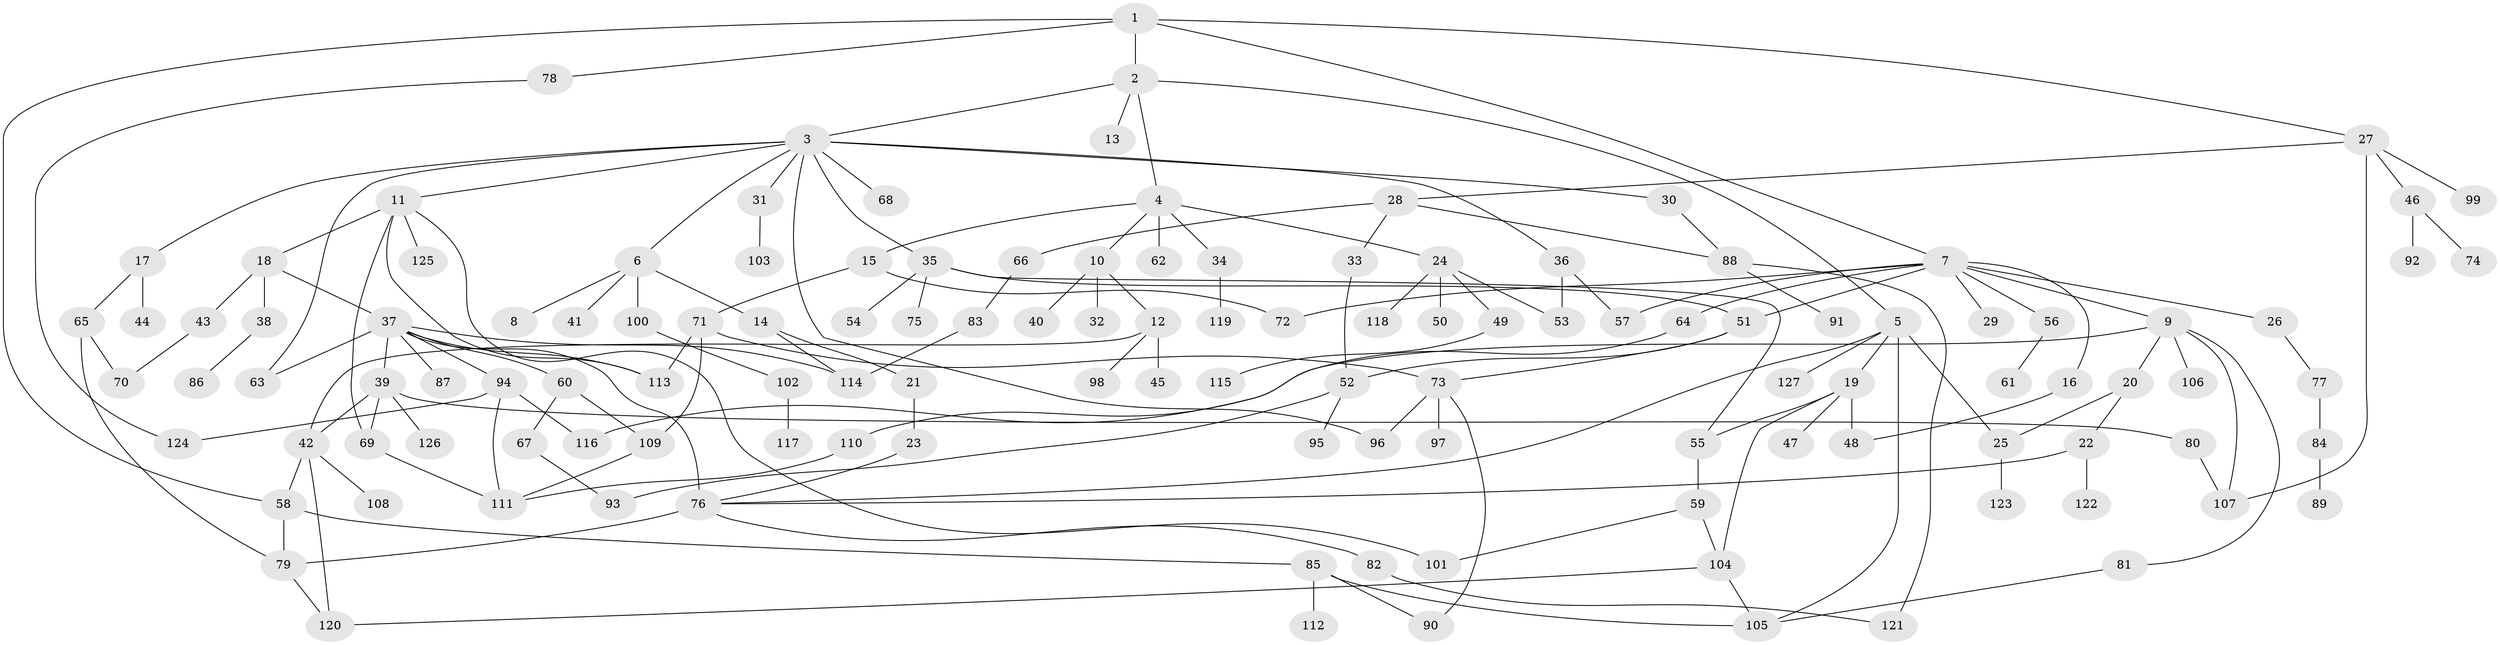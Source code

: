 // coarse degree distribution, {2: 0.2727272727272727, 9: 0.012987012987012988, 4: 0.22077922077922077, 1: 0.2077922077922078, 3: 0.12987012987012986, 7: 0.012987012987012988, 5: 0.07792207792207792, 10: 0.012987012987012988, 6: 0.03896103896103896, 8: 0.012987012987012988}
// Generated by graph-tools (version 1.1) at 2025/36/03/04/25 23:36:00]
// undirected, 127 vertices, 169 edges
graph export_dot {
  node [color=gray90,style=filled];
  1;
  2;
  3;
  4;
  5;
  6;
  7;
  8;
  9;
  10;
  11;
  12;
  13;
  14;
  15;
  16;
  17;
  18;
  19;
  20;
  21;
  22;
  23;
  24;
  25;
  26;
  27;
  28;
  29;
  30;
  31;
  32;
  33;
  34;
  35;
  36;
  37;
  38;
  39;
  40;
  41;
  42;
  43;
  44;
  45;
  46;
  47;
  48;
  49;
  50;
  51;
  52;
  53;
  54;
  55;
  56;
  57;
  58;
  59;
  60;
  61;
  62;
  63;
  64;
  65;
  66;
  67;
  68;
  69;
  70;
  71;
  72;
  73;
  74;
  75;
  76;
  77;
  78;
  79;
  80;
  81;
  82;
  83;
  84;
  85;
  86;
  87;
  88;
  89;
  90;
  91;
  92;
  93;
  94;
  95;
  96;
  97;
  98;
  99;
  100;
  101;
  102;
  103;
  104;
  105;
  106;
  107;
  108;
  109;
  110;
  111;
  112;
  113;
  114;
  115;
  116;
  117;
  118;
  119;
  120;
  121;
  122;
  123;
  124;
  125;
  126;
  127;
  1 -- 2;
  1 -- 7;
  1 -- 27;
  1 -- 78;
  1 -- 58;
  2 -- 3;
  2 -- 4;
  2 -- 5;
  2 -- 13;
  3 -- 6;
  3 -- 11;
  3 -- 17;
  3 -- 30;
  3 -- 31;
  3 -- 35;
  3 -- 36;
  3 -- 68;
  3 -- 96;
  3 -- 63;
  4 -- 10;
  4 -- 15;
  4 -- 24;
  4 -- 34;
  4 -- 62;
  5 -- 19;
  5 -- 76;
  5 -- 127;
  5 -- 105;
  5 -- 25;
  6 -- 8;
  6 -- 14;
  6 -- 41;
  6 -- 100;
  7 -- 9;
  7 -- 16;
  7 -- 26;
  7 -- 29;
  7 -- 51;
  7 -- 56;
  7 -- 57;
  7 -- 64;
  7 -- 72;
  9 -- 20;
  9 -- 81;
  9 -- 106;
  9 -- 116;
  9 -- 107;
  10 -- 12;
  10 -- 32;
  10 -- 40;
  11 -- 18;
  11 -- 69;
  11 -- 113;
  11 -- 125;
  11 -- 101;
  12 -- 42;
  12 -- 45;
  12 -- 98;
  14 -- 21;
  14 -- 114;
  15 -- 71;
  15 -- 72;
  16 -- 48;
  17 -- 44;
  17 -- 65;
  18 -- 37;
  18 -- 38;
  18 -- 43;
  19 -- 47;
  19 -- 104;
  19 -- 48;
  19 -- 55;
  20 -- 22;
  20 -- 25;
  21 -- 23;
  22 -- 122;
  22 -- 76;
  23 -- 76;
  24 -- 49;
  24 -- 50;
  24 -- 118;
  24 -- 53;
  25 -- 123;
  26 -- 77;
  27 -- 28;
  27 -- 46;
  27 -- 99;
  27 -- 107;
  28 -- 33;
  28 -- 66;
  28 -- 88;
  30 -- 88;
  31 -- 103;
  33 -- 52;
  34 -- 119;
  35 -- 54;
  35 -- 55;
  35 -- 75;
  35 -- 51;
  36 -- 53;
  36 -- 57;
  37 -- 39;
  37 -- 60;
  37 -- 63;
  37 -- 87;
  37 -- 94;
  37 -- 114;
  37 -- 76;
  37 -- 113;
  38 -- 86;
  39 -- 80;
  39 -- 126;
  39 -- 69;
  39 -- 42;
  42 -- 58;
  42 -- 108;
  42 -- 120;
  43 -- 70;
  46 -- 74;
  46 -- 92;
  49 -- 115;
  51 -- 73;
  51 -- 52;
  52 -- 93;
  52 -- 95;
  55 -- 59;
  56 -- 61;
  58 -- 79;
  58 -- 85;
  59 -- 101;
  59 -- 104;
  60 -- 67;
  60 -- 109;
  64 -- 110;
  65 -- 79;
  65 -- 70;
  66 -- 83;
  67 -- 93;
  69 -- 111;
  71 -- 73;
  71 -- 113;
  71 -- 109;
  73 -- 96;
  73 -- 97;
  73 -- 90;
  76 -- 82;
  76 -- 79;
  77 -- 84;
  78 -- 124;
  79 -- 120;
  80 -- 107;
  81 -- 105;
  82 -- 121;
  83 -- 114;
  84 -- 89;
  85 -- 90;
  85 -- 105;
  85 -- 112;
  88 -- 91;
  88 -- 121;
  94 -- 116;
  94 -- 111;
  94 -- 124;
  100 -- 102;
  102 -- 117;
  104 -- 120;
  104 -- 105;
  109 -- 111;
  110 -- 111;
}
